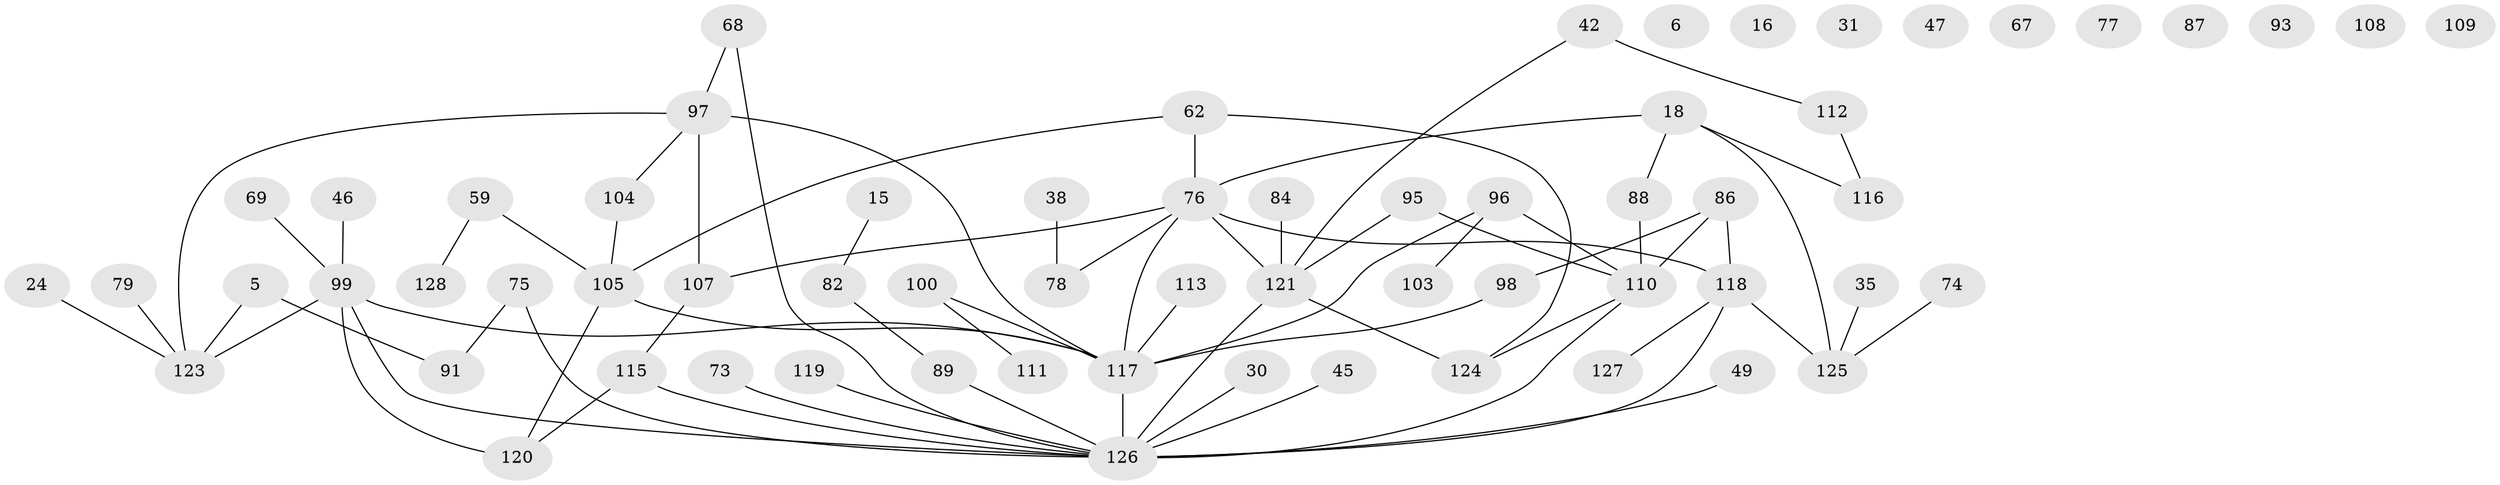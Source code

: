 // original degree distribution, {3: 0.234375, 2: 0.2890625, 5: 0.0625, 0: 0.078125, 4: 0.109375, 1: 0.2109375, 7: 0.0078125, 6: 0.0078125}
// Generated by graph-tools (version 1.1) at 2025/40/03/09/25 04:40:38]
// undirected, 64 vertices, 74 edges
graph export_dot {
graph [start="1"]
  node [color=gray90,style=filled];
  5;
  6;
  15;
  16;
  18;
  24;
  30;
  31;
  35;
  38;
  42;
  45;
  46;
  47;
  49;
  59 [super="+12"];
  62;
  67;
  68;
  69;
  73;
  74;
  75;
  76 [super="+28+34+39"];
  77;
  78;
  79;
  82;
  84;
  86;
  87;
  88;
  89 [super="+23"];
  91;
  93;
  95;
  96 [super="+60+63+71"];
  97 [super="+51+58+64"];
  98 [super="+2"];
  99 [super="+11+44+90+55"];
  100;
  103;
  104;
  105 [super="+8"];
  107 [super="+65"];
  108;
  109;
  110 [super="+106+83"];
  111;
  112 [super="+25"];
  113 [super="+101"];
  115 [super="+22+19+114"];
  116;
  117 [super="+102"];
  118;
  119;
  120 [super="+70"];
  121 [super="+41+85"];
  123 [super="+92"];
  124 [super="+33"];
  125;
  126 [super="+17+29+36+94+14+54+122"];
  127;
  128;
  5 -- 91;
  5 -- 123;
  15 -- 82;
  18 -- 88;
  18 -- 116;
  18 -- 125;
  18 -- 76;
  24 -- 123;
  30 -- 126;
  35 -- 125;
  38 -- 78;
  42 -- 112;
  42 -- 121;
  45 -- 126;
  46 -- 99;
  49 -- 126;
  59 -- 128;
  59 -- 105;
  62 -- 105;
  62 -- 124;
  62 -- 76;
  68 -- 126;
  68 -- 97;
  69 -- 99;
  73 -- 126;
  74 -- 125;
  75 -- 91;
  75 -- 126;
  76 -- 118;
  76 -- 121 [weight=2];
  76 -- 78;
  76 -- 107;
  76 -- 117;
  79 -- 123;
  82 -- 89 [weight=2];
  84 -- 121;
  86 -- 98 [weight=2];
  86 -- 110 [weight=2];
  86 -- 118;
  88 -- 110;
  89 -- 126;
  95 -- 121;
  95 -- 110;
  96 -- 110;
  96 -- 117;
  96 -- 103;
  97 -- 107;
  97 -- 123;
  97 -- 104;
  97 -- 117;
  98 -- 117;
  99 -- 120;
  99 -- 117;
  99 -- 123;
  99 -- 126;
  100 -- 111;
  100 -- 117;
  104 -- 105;
  105 -- 120;
  105 -- 117;
  107 -- 115;
  110 -- 126 [weight=2];
  110 -- 124;
  112 -- 116;
  113 -- 117 [weight=2];
  115 -- 126;
  115 -- 120;
  117 -- 126 [weight=4];
  118 -- 125;
  118 -- 127;
  118 -- 126;
  119 -- 126;
  121 -- 124 [weight=2];
  121 -- 126 [weight=3];
}
